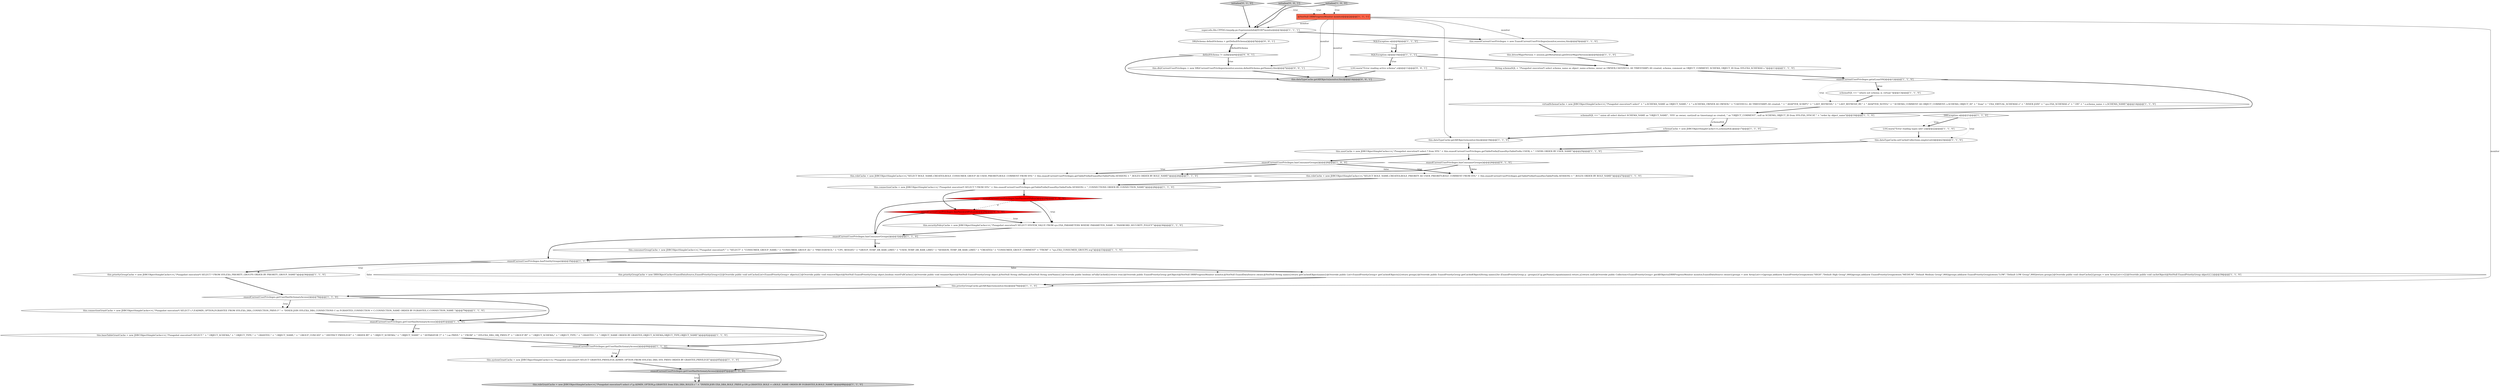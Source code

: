 digraph {
25 [style = filled, label = "exasolCurrentUserPrivileges.hasPriorityGroups()@@@35@@@['1', '1', '0']", fillcolor = white, shape = diamond image = "AAA0AAABBB1BBB"];
33 [style = filled, label = "super.edu.fdu.CPPDG.tinypdg.pe.ExpressionInfo@91007monitor@@@3@@@['1', '1', '1']", fillcolor = white, shape = ellipse image = "AAA0AAABBB1BBB"];
6 [style = filled, label = "this.baseTableGrantCache = new JDBCObjectSimpleCache<>(,\"/*snapshot execution*/ SELECT \" + \" OBJECT_SCHEMA,\" + \" OBJECT_TYPE,\" + \" GRANTEE,\" + \" OBJECT_NAME,\" + \" GROUP_CONCAT(\" + \" DISTINCT PRIVILEGE\" + \" ORDER BY\" + \" OBJECT_SCHEMA,\" + \" OBJECT_NAME\" + \" SEPARATOR '|'\" + \" ) as PRIVS \" + \" FROM\" + \" SYS.EXA_DBA_OBJ_PRIVS P\" + \" GROUP BY\" + \" OBJECT_SCHEMA,\" + \" OBJECT_TYPE,\" + \" GRANTEE,\" + \" OBJECT_NAME ORDER BY GRANTEE,OBJECT_SCHEMA,OBJECT_TYPE,OBJECT_NAME\")@@@82@@@['1', '1', '0']", fillcolor = white, shape = ellipse image = "AAA0AAABBB1BBB"];
34 [style = filled, label = "this.systemGrantCache = new JDBCObjectSimpleCache<>(,\"/*snapshot execution*/ SELECT GRANTEE,PRIVILEGE,ADMIN_OPTION FROM SYS.EXA_DBA_SYS_PRIVS ORDER BY GRANTEE,PRIVILEGE\")@@@85@@@['1', '1', '0']", fillcolor = white, shape = ellipse image = "AAA0AAABBB1BBB"];
20 [style = filled, label = "this.roleGrantCache = new JDBCObjectSimpleCache<>(,\"/*snapshot execution*/ select r.*,p.ADMIN_OPTION,p.GRANTEE from EXA_DBA_ROLES r \" + \"INNER JOIN EXA_DBA_ROLE_PRIVS p ON p.GRANTED_ROLE = r.ROLE_NAME ORDER BY P.GRANTEE,R.ROLE_NAME\")@@@88@@@['1', '1', '0']", fillcolor = lightgray, shape = ellipse image = "AAA0AAABBB1BBB"];
35 [style = filled, label = "exasolCurrentUserPrivileges.getUserHasDictionaryAccess()@@@87@@@['1', '1', '0']", fillcolor = lightgray, shape = diamond image = "AAA0AAABBB1BBB"];
24 [style = filled, label = "exasolCurrentUserPrivileges.getatLeastV6()@@@12@@@['1', '1', '0']", fillcolor = white, shape = diamond image = "AAA0AAABBB1BBB"];
38 [style = filled, label = "exasolCurrentUserPrivileges.hasPasswordPolicy()@@@29@@@['0', '1', '0']", fillcolor = red, shape = diamond image = "AAA1AAABBB2BBB"];
9 [style = filled, label = "this.priorityGroupCache.getAllObjects(monitor,this)@@@76@@@['1', '1', '0']", fillcolor = white, shape = ellipse image = "AAA0AAABBB1BBB"];
45 [style = filled, label = "initialize['0', '0', '1']", fillcolor = lightgray, shape = diamond image = "AAA0AAABBB3BBB"];
0 [style = filled, label = "this.consumerGroupCache = new JDBCObjectSimpleCache<>(,\"/*snapshot execution*/ \" + \"SELECT\" + \"CONSUMER_GROUP_NAME,\" + \"CONSUMER_GROUP_ID,\" + \"PRECEDENCE,\" + \"CPU_WEIGHT,\" + \"GROUP_TEMP_DB_RAM_LIMIT,\" + \"USER_TEMP_DB_RAM_LIMIT,\" + \"SESSION_TEMP_DB_RAM_LIMIT,\" + \"CREATED,\" + \"CONSUMER_GROUP_COMMENT\" + \"FROM\" + \"sys.EXA_CONSUMER_GROUPS ecg\")@@@33@@@['1', '1', '0']", fillcolor = white, shape = ellipse image = "AAA0AAABBB1BBB"];
22 [style = filled, label = "String schemaSQL = \"/*snapshot execution*/ select schema_name as object_name,schema_owner as OWNER,CAST(NULL AS TIMESTAMP) AS created, schema_comment as OBJECT_COMMENT, SCHEMA_OBJECT_ID from SYS.EXA_SCHEMAS s \"@@@11@@@['1', '1', '0']", fillcolor = white, shape = ellipse image = "AAA0AAABBB1BBB"];
16 [style = filled, label = "SQLException e@@@10@@@['1', '1', '1']", fillcolor = white, shape = diamond image = "AAA0AAABBB1BBB"];
41 [style = filled, label = "DB2Schema defaultSchema = getDefaultSchema()@@@5@@@['0', '0', '1']", fillcolor = white, shape = ellipse image = "AAA0AAABBB3BBB"];
2 [style = filled, label = "this.securityPolicyCache = new JDBCObjectSimpleCache<>(,\"/*snapshot execution*/ SELECT SYSTEM_VALUE FROM sys.EXA_PARAMETERS WHERE PARAMETER_NAME = 'PASSWORD_SECURITY_POLICY'\")@@@30@@@['1', '1', '0']", fillcolor = white, shape = ellipse image = "AAA0AAABBB1BBB"];
28 [style = filled, label = "virtualSchemaCache = new JDBCObjectSimpleCache<>(,\"/*snapshot execution*/ select\" + \" s.SCHEMA_NAME as OBJECT_NAME,\" + \" s.SCHEMA_OWNER AS OWNER,\" + \"CAST(NULL AS TIMESTAMP) AS created, \" + \" ADAPTER_SCRIPT,\" + \" LAST_REFRESH,\" + \" LAST_REFRESH_BY,\" + \" ADAPTER_NOTES,\" + \" SCHEMA_COMMENT AS OBJECT_COMMENT, s.SCHEMA_OBJECT_ID\" + \" from\" + \" EXA_VIRTUAL_SCHEMAS s\" + \" INNER JOIN\" + \" sys.EXA_SCHEMAS o\" + \" ON\" + \" o.schema_name = s.SCHEMA_NAME\")@@@14@@@['1', '1', '0']", fillcolor = white, shape = ellipse image = "AAA0AAABBB1BBB"];
30 [style = filled, label = "this.roleCache = new JDBCObjectSimpleCache<>(,\"SELECT ROLE_NAME,CREATED,ROLE_CONSUMER_GROUP AS USER_PRIORITY,ROLE_COMMENT FROM SYS.\" + this.exasolCurrentUserPrivileges.getTablePrefix(ExasolSysTablePrefix.SESSION) + \"_ROLES ORDER BY ROLE_NAME\")@@@26@@@['1', '1', '0']", fillcolor = white, shape = ellipse image = "AAA0AAABBB1BBB"];
39 [style = filled, label = "initialize['0', '1', '0']", fillcolor = lightgray, shape = diamond image = "AAA0AAABBB2BBB"];
12 [style = filled, label = "this.priorityGroupCache = new DBSObjectCache<ExasolDataSource,ExasolPriorityGroup>(){@Override public void setCache(List<ExasolPriorityGroup> objects){}@Override public void removeObject(@NotNull ExasolPriorityGroup object,boolean resetFullCache){}@Override public void renameObject(@NotNull ExasolPriorityGroup object,@NotNull String oldName,@NotNull String newName){}@Override public boolean isFullyCached(){return true}@Override public ExasolPriorityGroup getObject(@NotNull DBRProgressMonitor monitor,@NotNull ExasolDataSource owner,@NotNull String name){return getCachedObject(name)}@Override public List<ExasolPriorityGroup> getCachedObjects(){return groups}@Override public ExasolPriorityGroup getCachedObject(String name){for (ExasolPriorityGroup p : groups){if (p.getName().equals(name)) return p}return null}@Override public Collection<ExasolPriorityGroup> getAllObjects(DBRProgressMonitor monitor,ExasolDataSource owner){groups = new ArrayList<>()groups.add(new ExasolPriorityGroup(owner,\"HIGH\",\"Default High Group\",900))groups.add(new ExasolPriorityGroup(owner,\"MEDIUM\",\"Default Medium Group\",900))groups.add(new ExasolPriorityGroup(owner,\"LOW\",\"Default LOW Group\",900))return groups}@Override public void clearCache(){groups = new ArrayList<>()}@Override public void cacheObject(@NotNull ExasolPriorityGroup object){}}@@@39@@@['1', '1', '0']", fillcolor = white, shape = ellipse image = "AAA0AAABBB1BBB"];
42 [style = filled, label = "defaultSchema != null@@@6@@@['0', '0', '1']", fillcolor = white, shape = diamond image = "AAA0AAABBB3BBB"];
17 [style = filled, label = "this.connectionGrantCache = new JDBCObjectSimpleCache<>(,\"/*snapshot execution*/ SELECT c.*,P.ADMIN_OPTION,P.GRANTEE FROM SYS.EXA_DBA_CONNECTION_PRIVS P \" + \"INNER JOIN SYS.EXA_DBA_CONNECTIONS C on P.GRANTED_CONNECTION = C.CONNECTION_NAME ORDER BY P.GRANTEE,C.CONNECTION_NAME \")@@@79@@@['1', '1', '0']", fillcolor = white, shape = ellipse image = "AAA0AAABBB1BBB"];
15 [style = filled, label = "exasolCurrentUserPrivileges.getUserHasDictionaryAccess()@@@84@@@['1', '1', '0']", fillcolor = white, shape = diamond image = "AAA0AAABBB1BBB"];
1 [style = filled, label = "LOG.warn(\"Error reading types info\",e)@@@22@@@['1', '1', '0']", fillcolor = white, shape = ellipse image = "AAA0AAABBB1BBB"];
8 [style = filled, label = "exasolCurrentUserPrivileges.hasConsumerGroups()@@@26@@@['1', '0', '0']", fillcolor = white, shape = diamond image = "AAA0AAABBB1BBB"];
21 [style = filled, label = "this.driverMajorVersion = session.getMetaData().getDriverMajorVersion()@@@6@@@['1', '1', '0']", fillcolor = white, shape = ellipse image = "AAA0AAABBB1BBB"];
43 [style = filled, label = "LOG.warn(\"Error reading active schema\",e)@@@11@@@['0', '0', '1']", fillcolor = white, shape = ellipse image = "AAA0AAABBB3BBB"];
13 [style = filled, label = "schemaSQL += \" union all select distinct SCHEMA_NAME as \"OBJECT_NAME\", 'SYS' as owner, cast(null as timestamp) as created, '' as \"OBJECT_COMMENT\", null as SCHEMA_OBJECT_ID from SYS.EXA_SYSCAT \" + \"order by object_name\"@@@16@@@['1', '1', '0']", fillcolor = white, shape = ellipse image = "AAA0AAABBB1BBB"];
31 [style = filled, label = "this.connectionCache = new JDBCObjectSimpleCache<>(,\"/*snapshot execution*/ SELECT * FROM SYS.\" + this.exasolCurrentUserPrivileges.getTablePrefix(ExasolSysTablePrefix.SESSION) + \"_CONNECTIONS ORDER BY CONNECTION_NAME\")@@@28@@@['1', '1', '0']", fillcolor = white, shape = ellipse image = "AAA0AAABBB1BBB"];
32 [style = filled, label = "@NotNull DBRProgressMonitor monitor@@@2@@@['1', '1', '1']", fillcolor = tomato, shape = box image = "AAA0AAABBB1BBB"];
44 [style = filled, label = "this.db2CurrentUserPrivileges = new DB2CurrentUserPrivileges(monitor,session,defaultSchema.getName(),this)@@@7@@@['0', '0', '1']", fillcolor = white, shape = ellipse image = "AAA0AAABBB3BBB"];
26 [style = filled, label = "DBException e@@@21@@@['1', '1', '0']", fillcolor = white, shape = diamond image = "AAA0AAABBB1BBB"];
36 [style = filled, label = "this.exasolCurrentUserPrivileges = new ExasolCurrentUserPrivileges(monitor,session,this)@@@5@@@['1', '1', '0']", fillcolor = white, shape = ellipse image = "AAA0AAABBB1BBB"];
19 [style = filled, label = "this.roleCache = new JDBCObjectSimpleCache<>(,\"SELECT ROLE_NAME,CREATED,ROLE_PRIORITY AS USER_PRIORITY,ROLE_COMMENT FROM SYS.\" + this.exasolCurrentUserPrivileges.getTablePrefix(ExasolSysTablePrefix.SESSION) + \"_ROLES ORDER BY ROLE_NAME\")@@@27@@@['1', '1', '0']", fillcolor = white, shape = ellipse image = "AAA0AAABBB1BBB"];
46 [style = filled, label = "this.dataTypeCache.getAllObjects(monitor,this)@@@14@@@['0', '0', '1']", fillcolor = lightgray, shape = ellipse image = "AAA0AAABBB3BBB"];
18 [style = filled, label = "this.dataTypeCache.getAllObjects(monitor,this)@@@19@@@['1', '1', '0']", fillcolor = white, shape = ellipse image = "AAA0AAABBB1BBB"];
5 [style = filled, label = "initialize['1', '0', '0']", fillcolor = lightgray, shape = diamond image = "AAA0AAABBB1BBB"];
23 [style = filled, label = "SQLException e@@@8@@@['1', '1', '0']", fillcolor = white, shape = diamond image = "AAA0AAABBB1BBB"];
14 [style = filled, label = "exasolCurrentUserPrivileges.getUserHasDictionaryAccess()@@@78@@@['1', '1', '0']", fillcolor = white, shape = diamond image = "AAA0AAABBB1BBB"];
37 [style = filled, label = "exasolCurrentUserPrivileges.getUserHasDictionaryAccess()@@@81@@@['1', '1', '0']", fillcolor = white, shape = diamond image = "AAA0AAABBB1BBB"];
40 [style = filled, label = "exasolCurrentUserPrivileges.hasConsumerGroups()@@@26@@@['0', '1', '0']", fillcolor = white, shape = diamond image = "AAA0AAABBB2BBB"];
27 [style = filled, label = "this.priorityGroupCache = new JDBCObjectSimpleCache<>(,\"/*snapshot execution*/ SELECT * FROM SYS.EXA_PRIORITY_GROUPS ORDER BY PRIORITY_GROUP_NAME\")@@@36@@@['1', '1', '0']", fillcolor = white, shape = ellipse image = "AAA0AAABBB1BBB"];
11 [style = filled, label = "schemaCache = new JDBCObjectSimpleCache<>(,schemaSQL)@@@17@@@['1', '1', '0']", fillcolor = white, shape = ellipse image = "AAA0AAABBB1BBB"];
4 [style = filled, label = "exasolCurrentUserPrivileges.hasPasswortPolicy()@@@29@@@['1', '0', '0']", fillcolor = red, shape = diamond image = "AAA1AAABBB1BBB"];
3 [style = filled, label = "this.userCache = new JDBCObjectSimpleCache<>(,\"/*snapshot execution*/ select * from SYS.\" + this.exasolCurrentUserPrivileges.getTablePrefix(ExasolSysTablePrefix.USER) + \"_USERS ORDER BY USER_NAME\")@@@25@@@['1', '1', '0']", fillcolor = white, shape = ellipse image = "AAA0AAABBB1BBB"];
10 [style = filled, label = "schemaSQL += \" where not schema_is_virtual \"@@@13@@@['1', '1', '0']", fillcolor = white, shape = ellipse image = "AAA0AAABBB1BBB"];
7 [style = filled, label = "this.dataTypeCache.setCache(Collections.emptyList())@@@23@@@['1', '1', '0']", fillcolor = white, shape = ellipse image = "AAA0AAABBB1BBB"];
29 [style = filled, label = "exasolCurrentUserPrivileges.hasConsumerGroups()@@@32@@@['1', '1', '0']", fillcolor = white, shape = diamond image = "AAA0AAABBB1BBB"];
35->20 [style = dotted, label="true"];
8->30 [style = bold, label=""];
8->30 [style = dotted, label="true"];
18->3 [style = bold, label=""];
5->32 [style = dotted, label="true"];
29->0 [style = bold, label=""];
45->33 [style = bold, label=""];
14->17 [style = bold, label=""];
37->15 [style = bold, label=""];
32->33 [style = solid, label="monitor"];
12->9 [style = bold, label=""];
44->46 [style = bold, label=""];
42->44 [style = bold, label=""];
0->25 [style = bold, label=""];
9->14 [style = bold, label=""];
16->43 [style = bold, label=""];
45->32 [style = dotted, label="true"];
14->37 [style = bold, label=""];
24->10 [style = bold, label=""];
16->43 [style = dotted, label="true"];
25->9 [style = dotted, label="false"];
42->46 [style = bold, label=""];
15->34 [style = bold, label=""];
5->33 [style = bold, label=""];
15->34 [style = dotted, label="true"];
35->20 [style = bold, label=""];
26->1 [style = bold, label=""];
40->30 [style = dotted, label="true"];
31->4 [style = bold, label=""];
33->41 [style = bold, label=""];
4->2 [style = bold, label=""];
17->37 [style = bold, label=""];
13->11 [style = bold, label=""];
11->18 [style = bold, label=""];
15->35 [style = bold, label=""];
43->46 [style = bold, label=""];
38->2 [style = bold, label=""];
25->27 [style = bold, label=""];
40->19 [style = dotted, label="false"];
13->11 [style = solid, label="schemaSQL"];
21->22 [style = bold, label=""];
33->36 [style = bold, label=""];
26->1 [style = dotted, label="true"];
32->44 [style = solid, label="monitor"];
34->35 [style = bold, label=""];
4->2 [style = dotted, label="true"];
26->7 [style = dotted, label="true"];
24->13 [style = bold, label=""];
23->16 [style = dotted, label="true"];
29->0 [style = dotted, label="true"];
32->46 [style = solid, label="monitor"];
27->14 [style = bold, label=""];
42->44 [style = dotted, label="true"];
4->38 [style = dashed, label="0"];
32->36 [style = solid, label="monitor"];
40->19 [style = bold, label=""];
25->12 [style = dotted, label="false"];
4->29 [style = bold, label=""];
31->38 [style = bold, label=""];
1->7 [style = bold, label=""];
6->15 [style = bold, label=""];
39->33 [style = bold, label=""];
14->17 [style = dotted, label="true"];
37->6 [style = dotted, label="true"];
30->31 [style = bold, label=""];
3->8 [style = bold, label=""];
40->30 [style = bold, label=""];
32->18 [style = solid, label="monitor"];
8->19 [style = dotted, label="false"];
23->16 [style = bold, label=""];
10->28 [style = bold, label=""];
3->40 [style = bold, label=""];
19->31 [style = bold, label=""];
8->19 [style = bold, label=""];
38->29 [style = bold, label=""];
29->25 [style = bold, label=""];
28->13 [style = bold, label=""];
16->22 [style = bold, label=""];
37->6 [style = bold, label=""];
24->28 [style = dotted, label="true"];
7->3 [style = bold, label=""];
24->10 [style = dotted, label="true"];
36->21 [style = bold, label=""];
32->9 [style = solid, label="monitor"];
39->32 [style = dotted, label="true"];
25->12 [style = bold, label=""];
38->2 [style = dotted, label="true"];
22->24 [style = bold, label=""];
41->42 [style = solid, label="defaultSchema"];
25->27 [style = dotted, label="true"];
2->29 [style = bold, label=""];
41->42 [style = bold, label=""];
}
